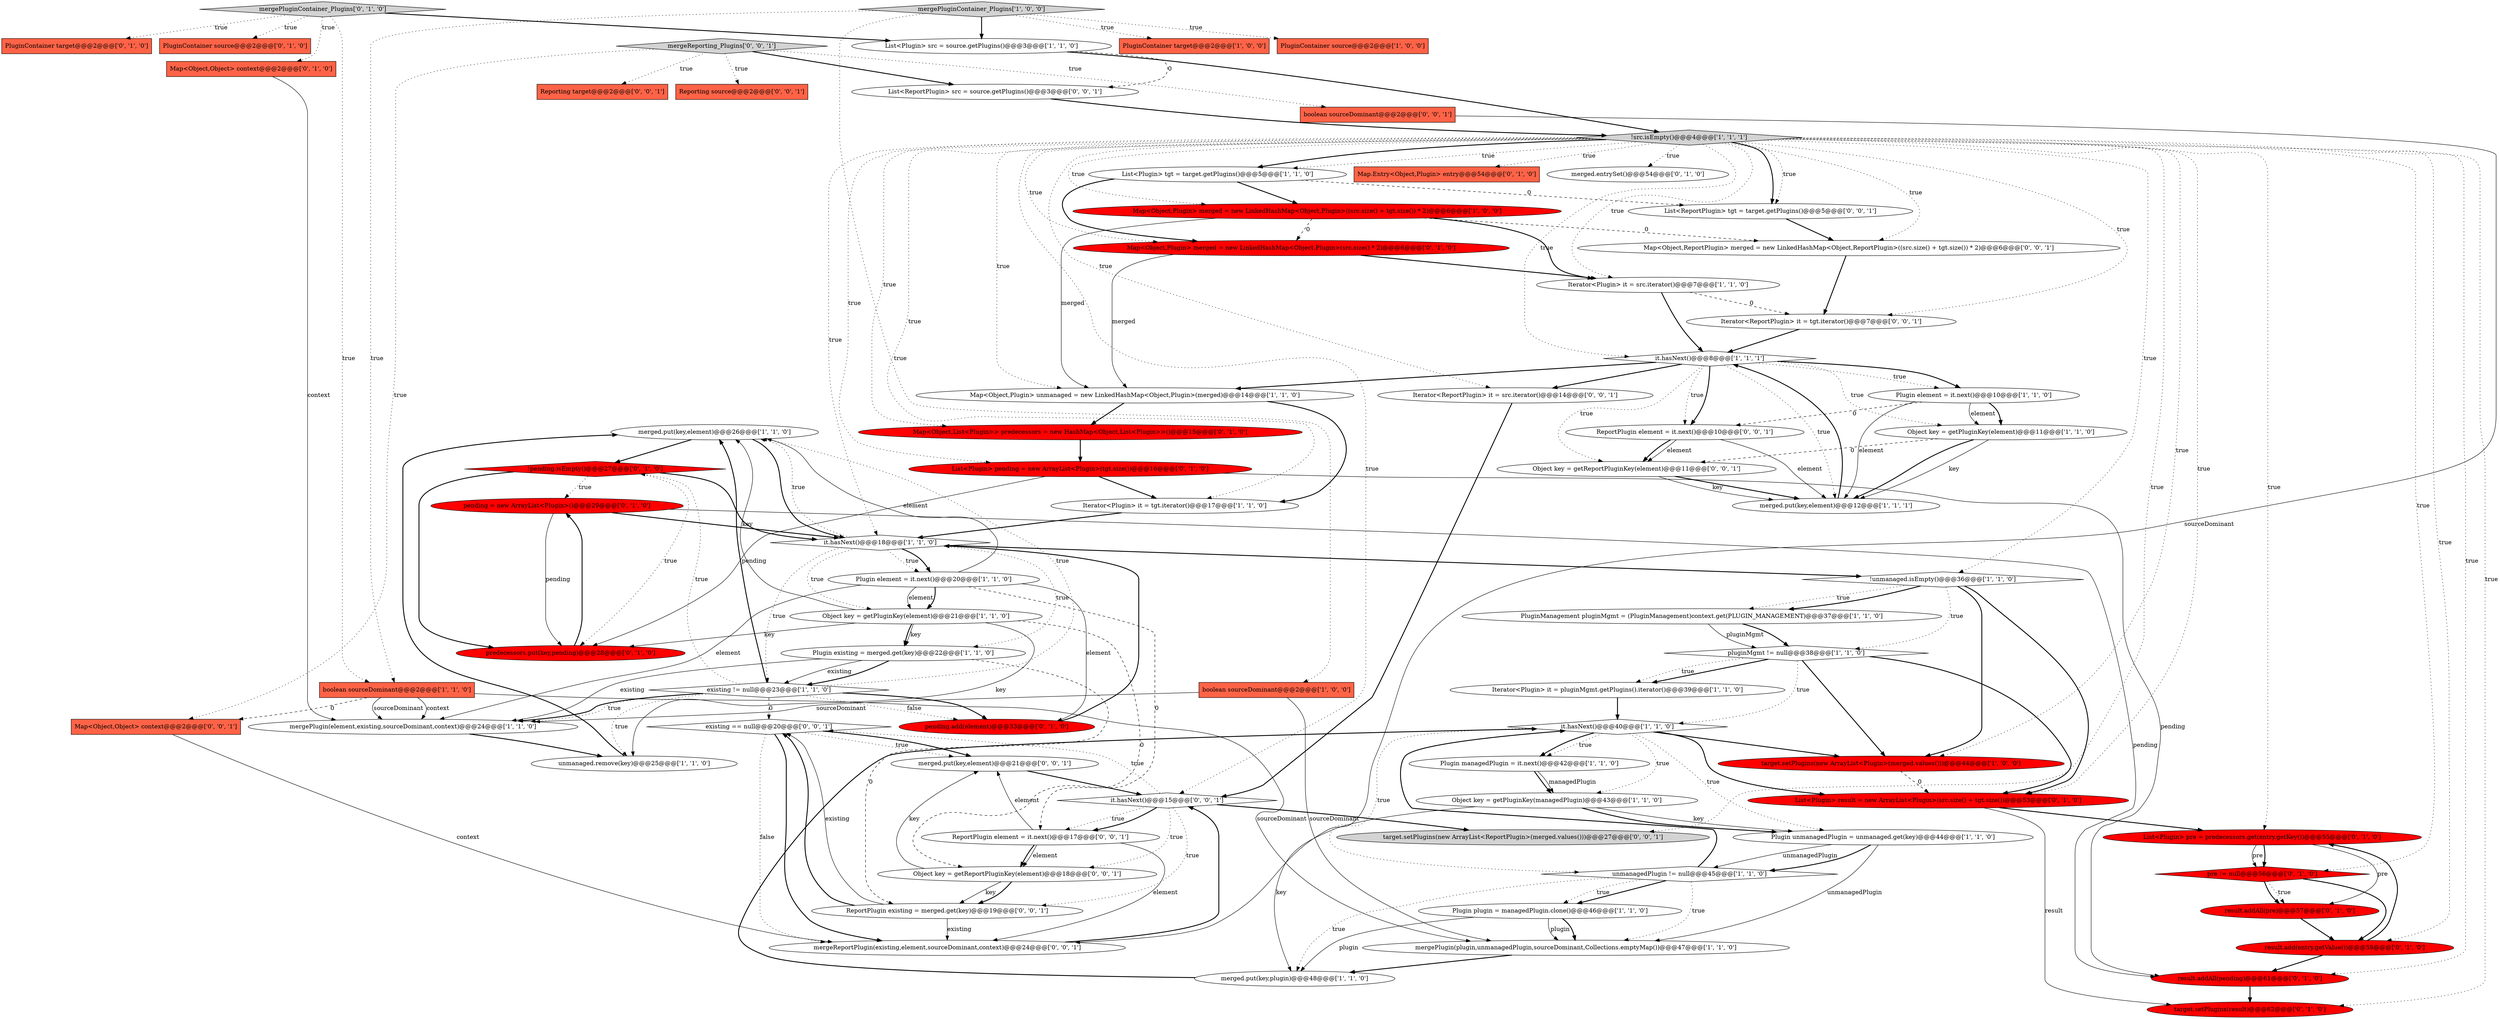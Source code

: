 digraph {
29 [style = filled, label = "merged.put(key,element)@@@26@@@['1', '1', '0']", fillcolor = white, shape = ellipse image = "AAA0AAABBB1BBB"];
53 [style = filled, label = "pre != null@@@56@@@['0', '1', '0']", fillcolor = red, shape = diamond image = "AAA1AAABBB2BBB"];
19 [style = filled, label = "boolean sourceDominant@@@2@@@['1', '0', '0']", fillcolor = tomato, shape = box image = "AAA0AAABBB1BBB"];
33 [style = filled, label = "Iterator<Plugin> it = tgt.iterator()@@@17@@@['1', '1', '0']", fillcolor = white, shape = ellipse image = "AAA0AAABBB1BBB"];
25 [style = filled, label = "it.hasNext()@@@8@@@['1', '1', '1']", fillcolor = white, shape = diamond image = "AAA0AAABBB1BBB"];
69 [style = filled, label = "Object key = getReportPluginKey(element)@@@18@@@['0', '0', '1']", fillcolor = white, shape = ellipse image = "AAA0AAABBB3BBB"];
1 [style = filled, label = "PluginContainer target@@@2@@@['1', '0', '0']", fillcolor = tomato, shape = box image = "AAA0AAABBB1BBB"];
45 [style = filled, label = "Map.Entry<Object,Plugin> entry@@@54@@@['0', '1', '0']", fillcolor = tomato, shape = box image = "AAA1AAABBB2BBB"];
38 [style = filled, label = "merged.entrySet()@@@54@@@['0', '1', '0']", fillcolor = white, shape = ellipse image = "AAA0AAABBB2BBB"];
55 [style = filled, label = "PluginContainer target@@@2@@@['0', '1', '0']", fillcolor = tomato, shape = box image = "AAA0AAABBB2BBB"];
6 [style = filled, label = "Object key = getPluginKey(managedPlugin)@@@43@@@['1', '1', '0']", fillcolor = white, shape = ellipse image = "AAA0AAABBB1BBB"];
56 [style = filled, label = "List<Plugin> pending = new ArrayList<Plugin>(tgt.size())@@@16@@@['0', '1', '0']", fillcolor = red, shape = ellipse image = "AAA1AAABBB2BBB"];
4 [style = filled, label = "PluginContainer source@@@2@@@['1', '0', '0']", fillcolor = tomato, shape = box image = "AAA0AAABBB1BBB"];
0 [style = filled, label = "unmanaged.remove(key)@@@25@@@['1', '1', '0']", fillcolor = white, shape = ellipse image = "AAA0AAABBB1BBB"];
74 [style = filled, label = "ReportPlugin element = it.next()@@@10@@@['0', '0', '1']", fillcolor = white, shape = ellipse image = "AAA0AAABBB3BBB"];
35 [style = filled, label = "Plugin existing = merged.get(key)@@@22@@@['1', '1', '0']", fillcolor = white, shape = ellipse image = "AAA0AAABBB1BBB"];
60 [style = filled, label = "Iterator<ReportPlugin> it = src.iterator()@@@14@@@['0', '0', '1']", fillcolor = white, shape = ellipse image = "AAA0AAABBB3BBB"];
76 [style = filled, label = "ReportPlugin element = it.next()@@@17@@@['0', '0', '1']", fillcolor = white, shape = ellipse image = "AAA0AAABBB3BBB"];
39 [style = filled, label = "Map<Object,Object> context@@@2@@@['0', '1', '0']", fillcolor = tomato, shape = box image = "AAA0AAABBB2BBB"];
40 [style = filled, label = "result.addAll(pre)@@@57@@@['0', '1', '0']", fillcolor = red, shape = ellipse image = "AAA1AAABBB2BBB"];
16 [style = filled, label = "Plugin managedPlugin = it.next()@@@42@@@['1', '1', '0']", fillcolor = white, shape = ellipse image = "AAA0AAABBB1BBB"];
27 [style = filled, label = "Object key = getPluginKey(element)@@@21@@@['1', '1', '0']", fillcolor = white, shape = ellipse image = "AAA0AAABBB1BBB"];
48 [style = filled, label = "!pending.isEmpty()@@@27@@@['0', '1', '0']", fillcolor = red, shape = diamond image = "AAA1AAABBB2BBB"];
23 [style = filled, label = "unmanagedPlugin != null@@@45@@@['1', '1', '0']", fillcolor = white, shape = diamond image = "AAA0AAABBB1BBB"];
46 [style = filled, label = "pending = new ArrayList<Plugin>()@@@29@@@['0', '1', '0']", fillcolor = red, shape = ellipse image = "AAA1AAABBB2BBB"];
3 [style = filled, label = "Iterator<Plugin> it = src.iterator()@@@7@@@['1', '1', '0']", fillcolor = white, shape = ellipse image = "AAA0AAABBB1BBB"];
21 [style = filled, label = "mergePluginContainer_Plugins['1', '0', '0']", fillcolor = lightgray, shape = diamond image = "AAA0AAABBB1BBB"];
42 [style = filled, label = "target.setPlugins(result)@@@62@@@['0', '1', '0']", fillcolor = red, shape = ellipse image = "AAA1AAABBB2BBB"];
54 [style = filled, label = "List<Plugin> result = new ArrayList<Plugin>(src.size() + tgt.size())@@@53@@@['0', '1', '0']", fillcolor = red, shape = ellipse image = "AAA1AAABBB2BBB"];
8 [style = filled, label = "mergePlugin(element,existing,sourceDominant,context)@@@24@@@['1', '1', '0']", fillcolor = white, shape = ellipse image = "AAA0AAABBB1BBB"];
47 [style = filled, label = "result.addAll(pending)@@@61@@@['0', '1', '0']", fillcolor = red, shape = ellipse image = "AAA1AAABBB2BBB"];
58 [style = filled, label = "existing == null@@@20@@@['0', '0', '1']", fillcolor = white, shape = diamond image = "AAA0AAABBB3BBB"];
15 [style = filled, label = "merged.put(key,plugin)@@@48@@@['1', '1', '0']", fillcolor = white, shape = ellipse image = "AAA0AAABBB1BBB"];
71 [style = filled, label = "mergeReporting_Plugins['0', '0', '1']", fillcolor = lightgray, shape = diamond image = "AAA0AAABBB3BBB"];
20 [style = filled, label = "!src.isEmpty()@@@4@@@['1', '1', '1']", fillcolor = lightgray, shape = diamond image = "AAA0AAABBB1BBB"];
2 [style = filled, label = "Object key = getPluginKey(element)@@@11@@@['1', '1', '0']", fillcolor = white, shape = ellipse image = "AAA0AAABBB1BBB"];
41 [style = filled, label = "pending.add(element)@@@33@@@['0', '1', '0']", fillcolor = red, shape = ellipse image = "AAA1AAABBB2BBB"];
52 [style = filled, label = "PluginContainer source@@@2@@@['0', '1', '0']", fillcolor = tomato, shape = box image = "AAA0AAABBB2BBB"];
37 [style = filled, label = "mergePluginContainer_Plugins['0', '1', '0']", fillcolor = lightgray, shape = diamond image = "AAA0AAABBB2BBB"];
36 [style = filled, label = "PluginManagement pluginMgmt = (PluginManagement)context.get(PLUGIN_MANAGEMENT)@@@37@@@['1', '1', '0']", fillcolor = white, shape = ellipse image = "AAA0AAABBB1BBB"];
57 [style = filled, label = "boolean sourceDominant@@@2@@@['0', '0', '1']", fillcolor = tomato, shape = box image = "AAA0AAABBB3BBB"];
65 [style = filled, label = "merged.put(key,element)@@@21@@@['0', '0', '1']", fillcolor = white, shape = ellipse image = "AAA0AAABBB3BBB"];
13 [style = filled, label = "target.setPlugins(new ArrayList<Plugin>(merged.values()))@@@44@@@['1', '0', '0']", fillcolor = red, shape = ellipse image = "AAA1AAABBB1BBB"];
12 [style = filled, label = "mergePlugin(plugin,unmanagedPlugin,sourceDominant,Collections.emptyMap())@@@47@@@['1', '1', '0']", fillcolor = white, shape = ellipse image = "AAA0AAABBB1BBB"];
14 [style = filled, label = "List<Plugin> tgt = target.getPlugins()@@@5@@@['1', '1', '0']", fillcolor = white, shape = ellipse image = "AAA0AAABBB1BBB"];
73 [style = filled, label = "Map<Object,ReportPlugin> merged = new LinkedHashMap<Object,ReportPlugin>((src.size() + tgt.size()) * 2)@@@6@@@['0', '0', '1']", fillcolor = white, shape = ellipse image = "AAA0AAABBB3BBB"];
30 [style = filled, label = "Map<Object,Plugin> unmanaged = new LinkedHashMap<Object,Plugin>(merged)@@@14@@@['1', '1', '0']", fillcolor = white, shape = ellipse image = "AAA0AAABBB1BBB"];
64 [style = filled, label = "ReportPlugin existing = merged.get(key)@@@19@@@['0', '0', '1']", fillcolor = white, shape = ellipse image = "AAA0AAABBB3BBB"];
9 [style = filled, label = "Plugin element = it.next()@@@20@@@['1', '1', '0']", fillcolor = white, shape = ellipse image = "AAA0AAABBB1BBB"];
43 [style = filled, label = "List<Plugin> pre = predecessors.get(entry.getKey())@@@55@@@['0', '1', '0']", fillcolor = red, shape = ellipse image = "AAA1AAABBB2BBB"];
62 [style = filled, label = "List<ReportPlugin> src = source.getPlugins()@@@3@@@['0', '0', '1']", fillcolor = white, shape = ellipse image = "AAA0AAABBB3BBB"];
5 [style = filled, label = "List<Plugin> src = source.getPlugins()@@@3@@@['1', '1', '0']", fillcolor = white, shape = ellipse image = "AAA0AAABBB1BBB"];
24 [style = filled, label = "it.hasNext()@@@40@@@['1', '1', '0']", fillcolor = white, shape = diamond image = "AAA0AAABBB1BBB"];
44 [style = filled, label = "result.add(entry.getValue())@@@59@@@['0', '1', '0']", fillcolor = red, shape = ellipse image = "AAA1AAABBB2BBB"];
66 [style = filled, label = "it.hasNext()@@@15@@@['0', '0', '1']", fillcolor = white, shape = diamond image = "AAA0AAABBB3BBB"];
67 [style = filled, label = "Reporting target@@@2@@@['0', '0', '1']", fillcolor = tomato, shape = box image = "AAA0AAABBB3BBB"];
72 [style = filled, label = "Object key = getReportPluginKey(element)@@@11@@@['0', '0', '1']", fillcolor = white, shape = ellipse image = "AAA0AAABBB3BBB"];
75 [style = filled, label = "List<ReportPlugin> tgt = target.getPlugins()@@@5@@@['0', '0', '1']", fillcolor = white, shape = ellipse image = "AAA0AAABBB3BBB"];
59 [style = filled, label = "Iterator<ReportPlugin> it = tgt.iterator()@@@7@@@['0', '0', '1']", fillcolor = white, shape = ellipse image = "AAA0AAABBB3BBB"];
18 [style = filled, label = "Plugin unmanagedPlugin = unmanaged.get(key)@@@44@@@['1', '1', '0']", fillcolor = white, shape = ellipse image = "AAA0AAABBB1BBB"];
17 [style = filled, label = "Plugin plugin = managedPlugin.clone()@@@46@@@['1', '1', '0']", fillcolor = white, shape = ellipse image = "AAA0AAABBB1BBB"];
31 [style = filled, label = "Iterator<Plugin> it = pluginMgmt.getPlugins().iterator()@@@39@@@['1', '1', '0']", fillcolor = white, shape = ellipse image = "AAA0AAABBB1BBB"];
22 [style = filled, label = "Plugin element = it.next()@@@10@@@['1', '1', '0']", fillcolor = white, shape = ellipse image = "AAA0AAABBB1BBB"];
50 [style = filled, label = "Map<Object,List<Plugin>> predecessors = new HashMap<Object,List<Plugin>>()@@@15@@@['0', '1', '0']", fillcolor = red, shape = ellipse image = "AAA1AAABBB2BBB"];
32 [style = filled, label = "!unmanaged.isEmpty()@@@36@@@['1', '1', '0']", fillcolor = white, shape = diamond image = "AAA0AAABBB1BBB"];
70 [style = filled, label = "Map<Object,Object> context@@@2@@@['0', '0', '1']", fillcolor = tomato, shape = box image = "AAA0AAABBB3BBB"];
63 [style = filled, label = "mergeReportPlugin(existing,element,sourceDominant,context)@@@24@@@['0', '0', '1']", fillcolor = white, shape = ellipse image = "AAA0AAABBB3BBB"];
68 [style = filled, label = "Reporting source@@@2@@@['0', '0', '1']", fillcolor = tomato, shape = box image = "AAA0AAABBB3BBB"];
10 [style = filled, label = "it.hasNext()@@@18@@@['1', '1', '0']", fillcolor = white, shape = diamond image = "AAA0AAABBB1BBB"];
7 [style = filled, label = "existing != null@@@23@@@['1', '1', '0']", fillcolor = white, shape = diamond image = "AAA0AAABBB1BBB"];
11 [style = filled, label = "Map<Object,Plugin> merged = new LinkedHashMap<Object,Plugin>((src.size() + tgt.size()) * 2)@@@6@@@['1', '0', '0']", fillcolor = red, shape = ellipse image = "AAA1AAABBB1BBB"];
49 [style = filled, label = "Map<Object,Plugin> merged = new LinkedHashMap<Object,Plugin>(src.size() * 2)@@@6@@@['0', '1', '0']", fillcolor = red, shape = ellipse image = "AAA1AAABBB2BBB"];
51 [style = filled, label = "predecessors.put(key,pending)@@@28@@@['0', '1', '0']", fillcolor = red, shape = ellipse image = "AAA1AAABBB2BBB"];
28 [style = filled, label = "pluginMgmt != null@@@38@@@['1', '1', '0']", fillcolor = white, shape = diamond image = "AAA0AAABBB1BBB"];
34 [style = filled, label = "boolean sourceDominant@@@2@@@['1', '1', '0']", fillcolor = tomato, shape = box image = "AAA0AAABBB1BBB"];
61 [style = filled, label = "target.setPlugins(new ArrayList<ReportPlugin>(merged.values()))@@@27@@@['0', '0', '1']", fillcolor = lightgray, shape = ellipse image = "AAA0AAABBB3BBB"];
26 [style = filled, label = "merged.put(key,element)@@@12@@@['1', '1', '1']", fillcolor = white, shape = ellipse image = "AAA0AAABBB1BBB"];
54->42 [style = solid, label="result"];
24->6 [style = dotted, label="true"];
32->28 [style = dotted, label="true"];
2->26 [style = bold, label=""];
69->64 [style = solid, label="key"];
25->22 [style = bold, label=""];
5->20 [style = bold, label=""];
20->11 [style = dotted, label="true"];
74->72 [style = bold, label=""];
34->8 [style = solid, label="context"];
25->30 [style = bold, label=""];
71->62 [style = bold, label=""];
36->28 [style = bold, label=""];
50->56 [style = bold, label=""];
53->44 [style = bold, label=""];
10->32 [style = bold, label=""];
6->18 [style = solid, label="key"];
7->8 [style = bold, label=""];
76->63 [style = solid, label="element"];
10->29 [style = dotted, label="true"];
18->23 [style = solid, label="unmanagedPlugin"];
8->0 [style = bold, label=""];
18->12 [style = solid, label="unmanagedPlugin"];
37->5 [style = bold, label=""];
20->56 [style = dotted, label="true"];
39->8 [style = solid, label="context"];
63->66 [style = bold, label=""];
17->12 [style = solid, label="plugin"];
48->51 [style = bold, label=""];
20->59 [style = dotted, label="true"];
9->76 [style = dashed, label="0"];
20->42 [style = dotted, label="true"];
69->65 [style = solid, label="key"];
20->43 [style = dotted, label="true"];
20->30 [style = dotted, label="true"];
66->64 [style = dotted, label="true"];
43->53 [style = bold, label=""];
20->49 [style = dotted, label="true"];
48->10 [style = bold, label=""];
27->0 [style = solid, label="key"];
10->7 [style = dotted, label="true"];
23->17 [style = bold, label=""];
20->13 [style = dotted, label="true"];
23->15 [style = dotted, label="true"];
35->64 [style = dashed, label="0"];
22->26 [style = solid, label="element"];
25->72 [style = dotted, label="true"];
23->17 [style = dotted, label="true"];
44->47 [style = bold, label=""];
56->51 [style = solid, label="pending"];
14->11 [style = bold, label=""];
35->7 [style = bold, label=""];
60->66 [style = bold, label=""];
7->29 [style = bold, label=""];
20->66 [style = dotted, label="true"];
37->55 [style = dotted, label="true"];
27->51 [style = solid, label="key"];
16->6 [style = bold, label=""];
7->58 [style = dashed, label="0"];
9->29 [style = solid, label="element"];
20->60 [style = dotted, label="true"];
28->54 [style = bold, label=""];
69->64 [style = bold, label=""];
0->29 [style = bold, label=""];
20->14 [style = bold, label=""];
65->66 [style = bold, label=""];
66->69 [style = dotted, label="true"];
32->36 [style = dotted, label="true"];
20->47 [style = dotted, label="true"];
48->46 [style = dotted, label="true"];
20->75 [style = bold, label=""];
57->63 [style = solid, label="sourceDominant"];
62->20 [style = bold, label=""];
11->49 [style = dashed, label="0"];
7->29 [style = dotted, label="true"];
73->59 [style = bold, label=""];
58->63 [style = bold, label=""];
28->24 [style = dotted, label="true"];
9->27 [style = solid, label="element"];
20->10 [style = dotted, label="true"];
25->74 [style = dotted, label="true"];
49->3 [style = bold, label=""];
32->36 [style = bold, label=""];
20->3 [style = dotted, label="true"];
66->61 [style = bold, label=""];
37->52 [style = dotted, label="true"];
43->53 [style = solid, label="pre"];
56->33 [style = bold, label=""];
7->8 [style = dotted, label="true"];
25->26 [style = dotted, label="true"];
24->18 [style = dotted, label="true"];
64->63 [style = solid, label="existing"];
72->26 [style = bold, label=""];
24->13 [style = bold, label=""];
20->50 [style = dotted, label="true"];
20->38 [style = dotted, label="true"];
20->25 [style = dotted, label="true"];
22->2 [style = bold, label=""];
59->25 [style = bold, label=""];
30->33 [style = bold, label=""];
18->23 [style = bold, label=""];
47->42 [style = bold, label=""];
54->43 [style = bold, label=""];
2->26 [style = solid, label="key"];
6->18 [style = bold, label=""];
31->24 [style = bold, label=""];
28->31 [style = bold, label=""];
20->73 [style = dotted, label="true"];
46->10 [style = bold, label=""];
46->51 [style = solid, label="pending"];
20->14 [style = dotted, label="true"];
53->40 [style = bold, label=""];
49->30 [style = solid, label="merged"];
43->40 [style = solid, label="pre"];
27->29 [style = solid, label="key"];
41->10 [style = bold, label=""];
71->68 [style = dotted, label="true"];
7->0 [style = dotted, label="true"];
10->9 [style = dotted, label="true"];
66->76 [style = dotted, label="true"];
66->76 [style = bold, label=""];
34->8 [style = solid, label="sourceDominant"];
34->12 [style = solid, label="sourceDominant"];
27->35 [style = bold, label=""];
30->50 [style = bold, label=""];
10->35 [style = dotted, label="true"];
24->16 [style = dotted, label="true"];
46->47 [style = solid, label="pending"];
9->27 [style = bold, label=""];
21->5 [style = bold, label=""];
20->54 [style = dotted, label="true"];
20->53 [style = dotted, label="true"];
17->12 [style = bold, label=""];
27->35 [style = solid, label="key"];
20->44 [style = dotted, label="true"];
58->65 [style = dotted, label="true"];
24->23 [style = dotted, label="true"];
20->33 [style = dotted, label="true"];
22->2 [style = solid, label="element"];
11->3 [style = bold, label=""];
11->73 [style = dashed, label="0"];
53->40 [style = dotted, label="true"];
71->67 [style = dotted, label="true"];
36->28 [style = solid, label="pluginMgmt"];
7->48 [style = dotted, label="true"];
75->73 [style = bold, label=""];
19->8 [style = solid, label="sourceDominant"];
29->10 [style = bold, label=""];
70->63 [style = solid, label="context"];
10->9 [style = bold, label=""];
7->41 [style = bold, label=""];
37->34 [style = dotted, label="true"];
64->58 [style = bold, label=""];
25->2 [style = dotted, label="true"];
58->65 [style = bold, label=""];
13->54 [style = dashed, label="0"];
40->44 [style = bold, label=""];
2->72 [style = dashed, label="0"];
9->41 [style = solid, label="element"];
17->15 [style = solid, label="plugin"];
35->8 [style = solid, label="existing"];
72->26 [style = solid, label="key"];
28->31 [style = dotted, label="true"];
14->49 [style = bold, label=""];
74->72 [style = solid, label="element"];
21->1 [style = dotted, label="true"];
74->26 [style = solid, label="element"];
3->25 [style = bold, label=""];
9->8 [style = solid, label="element"];
35->7 [style = solid, label="existing"];
26->25 [style = bold, label=""];
12->15 [style = bold, label=""];
3->59 [style = dashed, label="0"];
22->74 [style = dashed, label="0"];
28->13 [style = bold, label=""];
21->34 [style = dotted, label="true"];
33->10 [style = bold, label=""];
48->51 [style = dotted, label="true"];
14->75 [style = dashed, label="0"];
20->45 [style = dotted, label="true"];
21->4 [style = dotted, label="true"];
66->58 [style = dotted, label="true"];
51->46 [style = bold, label=""];
25->74 [style = bold, label=""];
56->47 [style = solid, label="pending"];
44->43 [style = bold, label=""];
24->54 [style = bold, label=""];
24->16 [style = bold, label=""];
6->15 [style = solid, label="key"];
71->70 [style = dotted, label="true"];
23->24 [style = bold, label=""];
34->70 [style = dashed, label="0"];
11->30 [style = solid, label="merged"];
20->61 [style = dotted, label="true"];
27->69 [style = dashed, label="0"];
15->24 [style = bold, label=""];
21->19 [style = dotted, label="true"];
37->39 [style = dotted, label="true"];
20->75 [style = dotted, label="true"];
76->69 [style = bold, label=""];
25->22 [style = dotted, label="true"];
71->57 [style = dotted, label="true"];
7->41 [style = dotted, label="false"];
64->58 [style = solid, label="existing"];
10->27 [style = dotted, label="true"];
32->54 [style = bold, label=""];
16->6 [style = solid, label="managedPlugin"];
29->48 [style = bold, label=""];
19->12 [style = solid, label="sourceDominant"];
32->13 [style = bold, label=""];
23->12 [style = dotted, label="true"];
5->62 [style = dashed, label="0"];
20->32 [style = dotted, label="true"];
76->69 [style = solid, label="element"];
76->65 [style = solid, label="element"];
25->60 [style = bold, label=""];
58->63 [style = dotted, label="false"];
}
